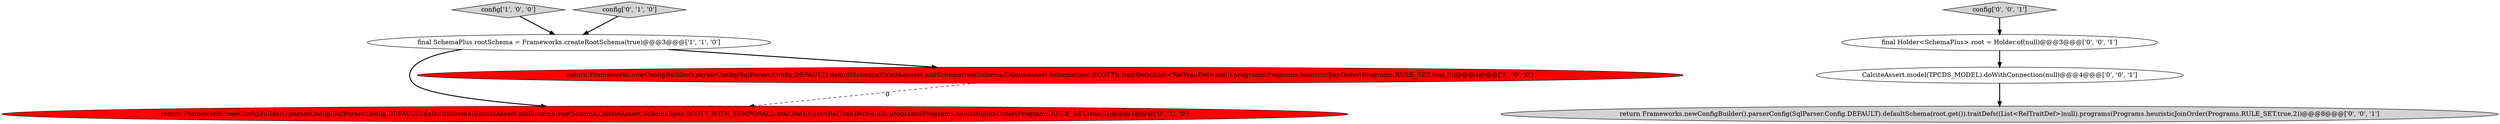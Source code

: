 digraph {
1 [style = filled, label = "config['1', '0', '0']", fillcolor = lightgray, shape = diamond image = "AAA0AAABBB1BBB"];
6 [style = filled, label = "CalciteAssert.model(TPCDS_MODEL).doWithConnection(null)@@@4@@@['0', '0', '1']", fillcolor = white, shape = ellipse image = "AAA0AAABBB3BBB"];
4 [style = filled, label = "config['0', '1', '0']", fillcolor = lightgray, shape = diamond image = "AAA0AAABBB2BBB"];
7 [style = filled, label = "config['0', '0', '1']", fillcolor = lightgray, shape = diamond image = "AAA0AAABBB3BBB"];
0 [style = filled, label = "final SchemaPlus rootSchema = Frameworks.createRootSchema(true)@@@3@@@['1', '1', '0']", fillcolor = white, shape = ellipse image = "AAA0AAABBB1BBB"];
5 [style = filled, label = "return Frameworks.newConfigBuilder().parserConfig(SqlParser.Config.DEFAULT).defaultSchema(root.get()).traitDefs((List<RelTraitDef>)null).programs(Programs.heuristicJoinOrder(Programs.RULE_SET,true,2))@@@8@@@['0', '0', '1']", fillcolor = lightgray, shape = ellipse image = "AAA0AAABBB3BBB"];
3 [style = filled, label = "return Frameworks.newConfigBuilder().parserConfig(SqlParser.Config.DEFAULT).defaultSchema(CalciteAssert.addSchema(rootSchema,CalciteAssert.SchemaSpec.SCOTT_WITH_TEMPORAL)).traitDefs((List<RelTraitDef>)null).programs(Programs.heuristicJoinOrder(Programs.RULE_SET,true,2))@@@4@@@['0', '1', '0']", fillcolor = red, shape = ellipse image = "AAA1AAABBB2BBB"];
8 [style = filled, label = "final Holder<SchemaPlus> root = Holder.of(null)@@@3@@@['0', '0', '1']", fillcolor = white, shape = ellipse image = "AAA0AAABBB3BBB"];
2 [style = filled, label = "return Frameworks.newConfigBuilder().parserConfig(SqlParser.Config.DEFAULT).defaultSchema(CalciteAssert.addSchema(rootSchema,CalciteAssert.SchemaSpec.SCOTT)).traitDefs((List<RelTraitDef>)null).programs(Programs.heuristicJoinOrder(Programs.RULE_SET,true,2))@@@4@@@['1', '0', '0']", fillcolor = red, shape = ellipse image = "AAA1AAABBB1BBB"];
0->3 [style = bold, label=""];
6->5 [style = bold, label=""];
8->6 [style = bold, label=""];
1->0 [style = bold, label=""];
2->3 [style = dashed, label="0"];
7->8 [style = bold, label=""];
4->0 [style = bold, label=""];
0->2 [style = bold, label=""];
}
